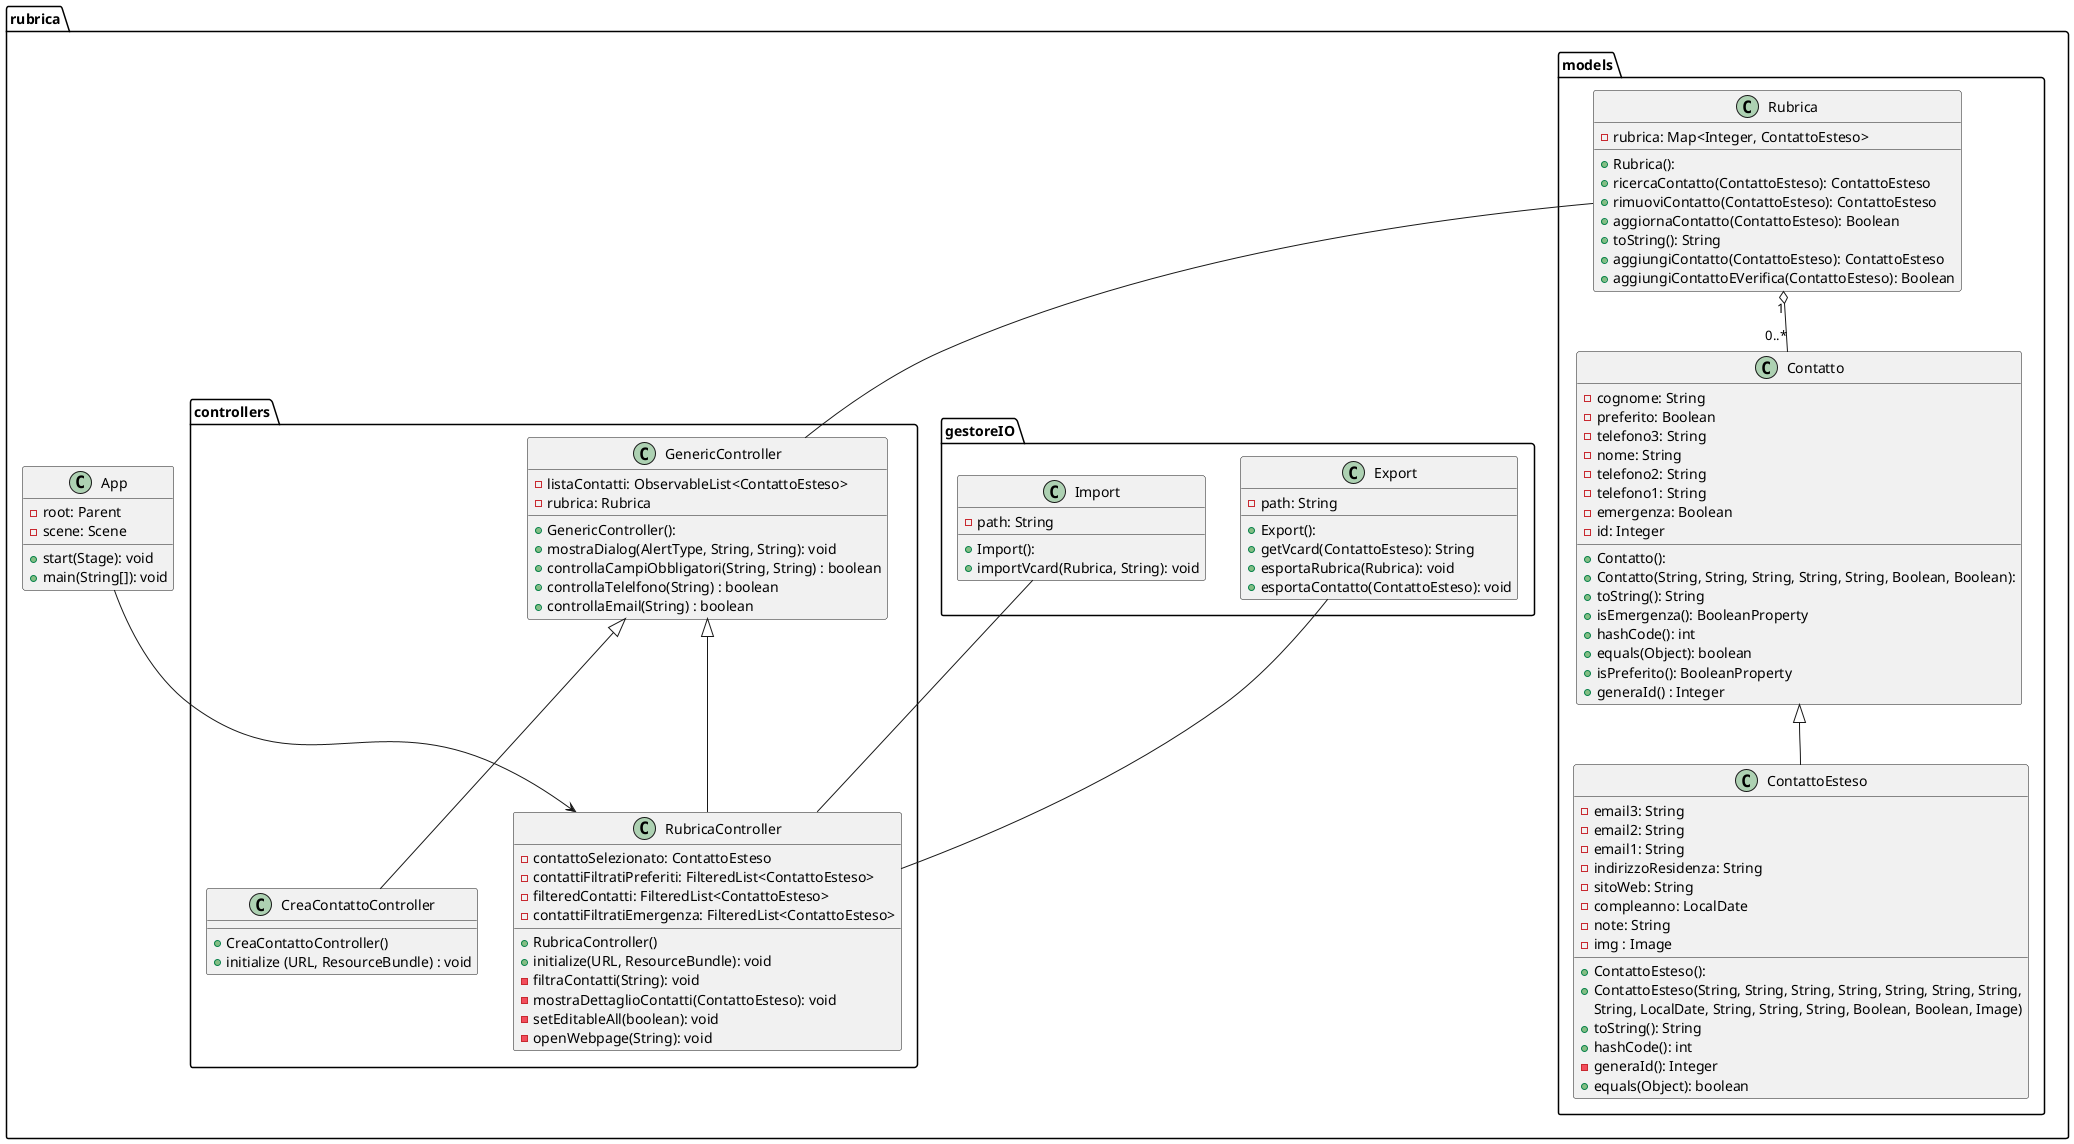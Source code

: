 @startuml
package rubrica {

    package controllers{
       class GenericController{
            + GenericController():
            - listaContatti: ObservableList<ContattoEsteso>
            - rubrica: Rubrica
            + mostraDialog(AlertType, String, String): void
            + controllaCampiObbligatori(String, String) : boolean
            + controllaTelelfono(String) : boolean
            + controllaEmail(String) : boolean

    }

        class RubricaController{
            + RubricaController()
            - contattoSelezionato: ContattoEsteso
            - contattiFiltratiPreferiti: FilteredList<ContattoEsteso>
            - filteredContatti: FilteredList<ContattoEsteso>
            - contattiFiltratiEmergenza: FilteredList<ContattoEsteso>
            + initialize(URL, ResourceBundle): void
            - filtraContatti(String): void
            - mostraDettaglioContatti(ContattoEsteso): void
            - setEditableAll(boolean): void
            - openWebpage(String): void
             
        }
       
        class CreaContattoController {
            + CreaContattoController()
            + initialize (URL, ResourceBundle) : void
        }

    }

        class App {
           - root: Parent
           - scene: Scene
           + start(Stage): void
           + main(String[]): void
        }

    package models{

    class Rubrica{
          + Rubrica():
          - rubrica: Map<Integer, ContattoEsteso>
          + ricercaContatto(ContattoEsteso): ContattoEsteso
          + rimuoviContatto(ContattoEsteso): ContattoEsteso
          + aggiornaContatto(ContattoEsteso): Boolean
          + toString(): String
          + aggiungiContatto(ContattoEsteso): ContattoEsteso
          + aggiungiContattoEVerifica(ContattoEsteso): Boolean
        }
       
  
   class Contatto{
          + Contatto():
          + Contatto(String, String, String, String, String, Boolean, Boolean):
          - cognome: String
          - preferito: Boolean
          - telefono3: String
          - nome: String
          - telefono2: String
          - telefono1: String
          - emergenza: Boolean
          - id: Integer
          + toString(): String
          + isEmergenza(): BooleanProperty
          + hashCode(): int
          + equals(Object): boolean
          + isPreferito(): BooleanProperty
          + generaId() : Integer       
        }

   class ContattoEsteso {
         + ContattoEsteso():
         + ContattoEsteso(String, String, String, String, String, String, String, 
                     String, LocalDate, String, String, String, Boolean, Boolean, Image)
         - email3: String
         - email2: String
         - email1: String
         - indirizzoResidenza: String
         - sitoWeb: String
         - compleanno: LocalDate
         - note: String
         - img : Image
         + toString(): String
         + hashCode(): int
         - generaId(): Integer
         + equals(Object): boolean
  
        }


    }

  package gestoreIO {

    class Export {
        + Export():
        - path: String
        + getVcard(ContattoEsteso): String
        + esportaRubrica(Rubrica): void
        + esportaContatto(ContattoEsteso): void
    }
 
   class Import {
      + Import():
      - path: String
      + importVcard(Rubrica, String): void
}
}
}

Rubrica    "1" o-- "0..*"   Contatto
Contatto     <|--           ContattoEsteso
GenericController  <|--   RubricaController
GenericController  <|--   CreaContattoController
Rubrica -- GenericController
Import -- RubricaController
Export -- RubricaController
App --> RubricaController
